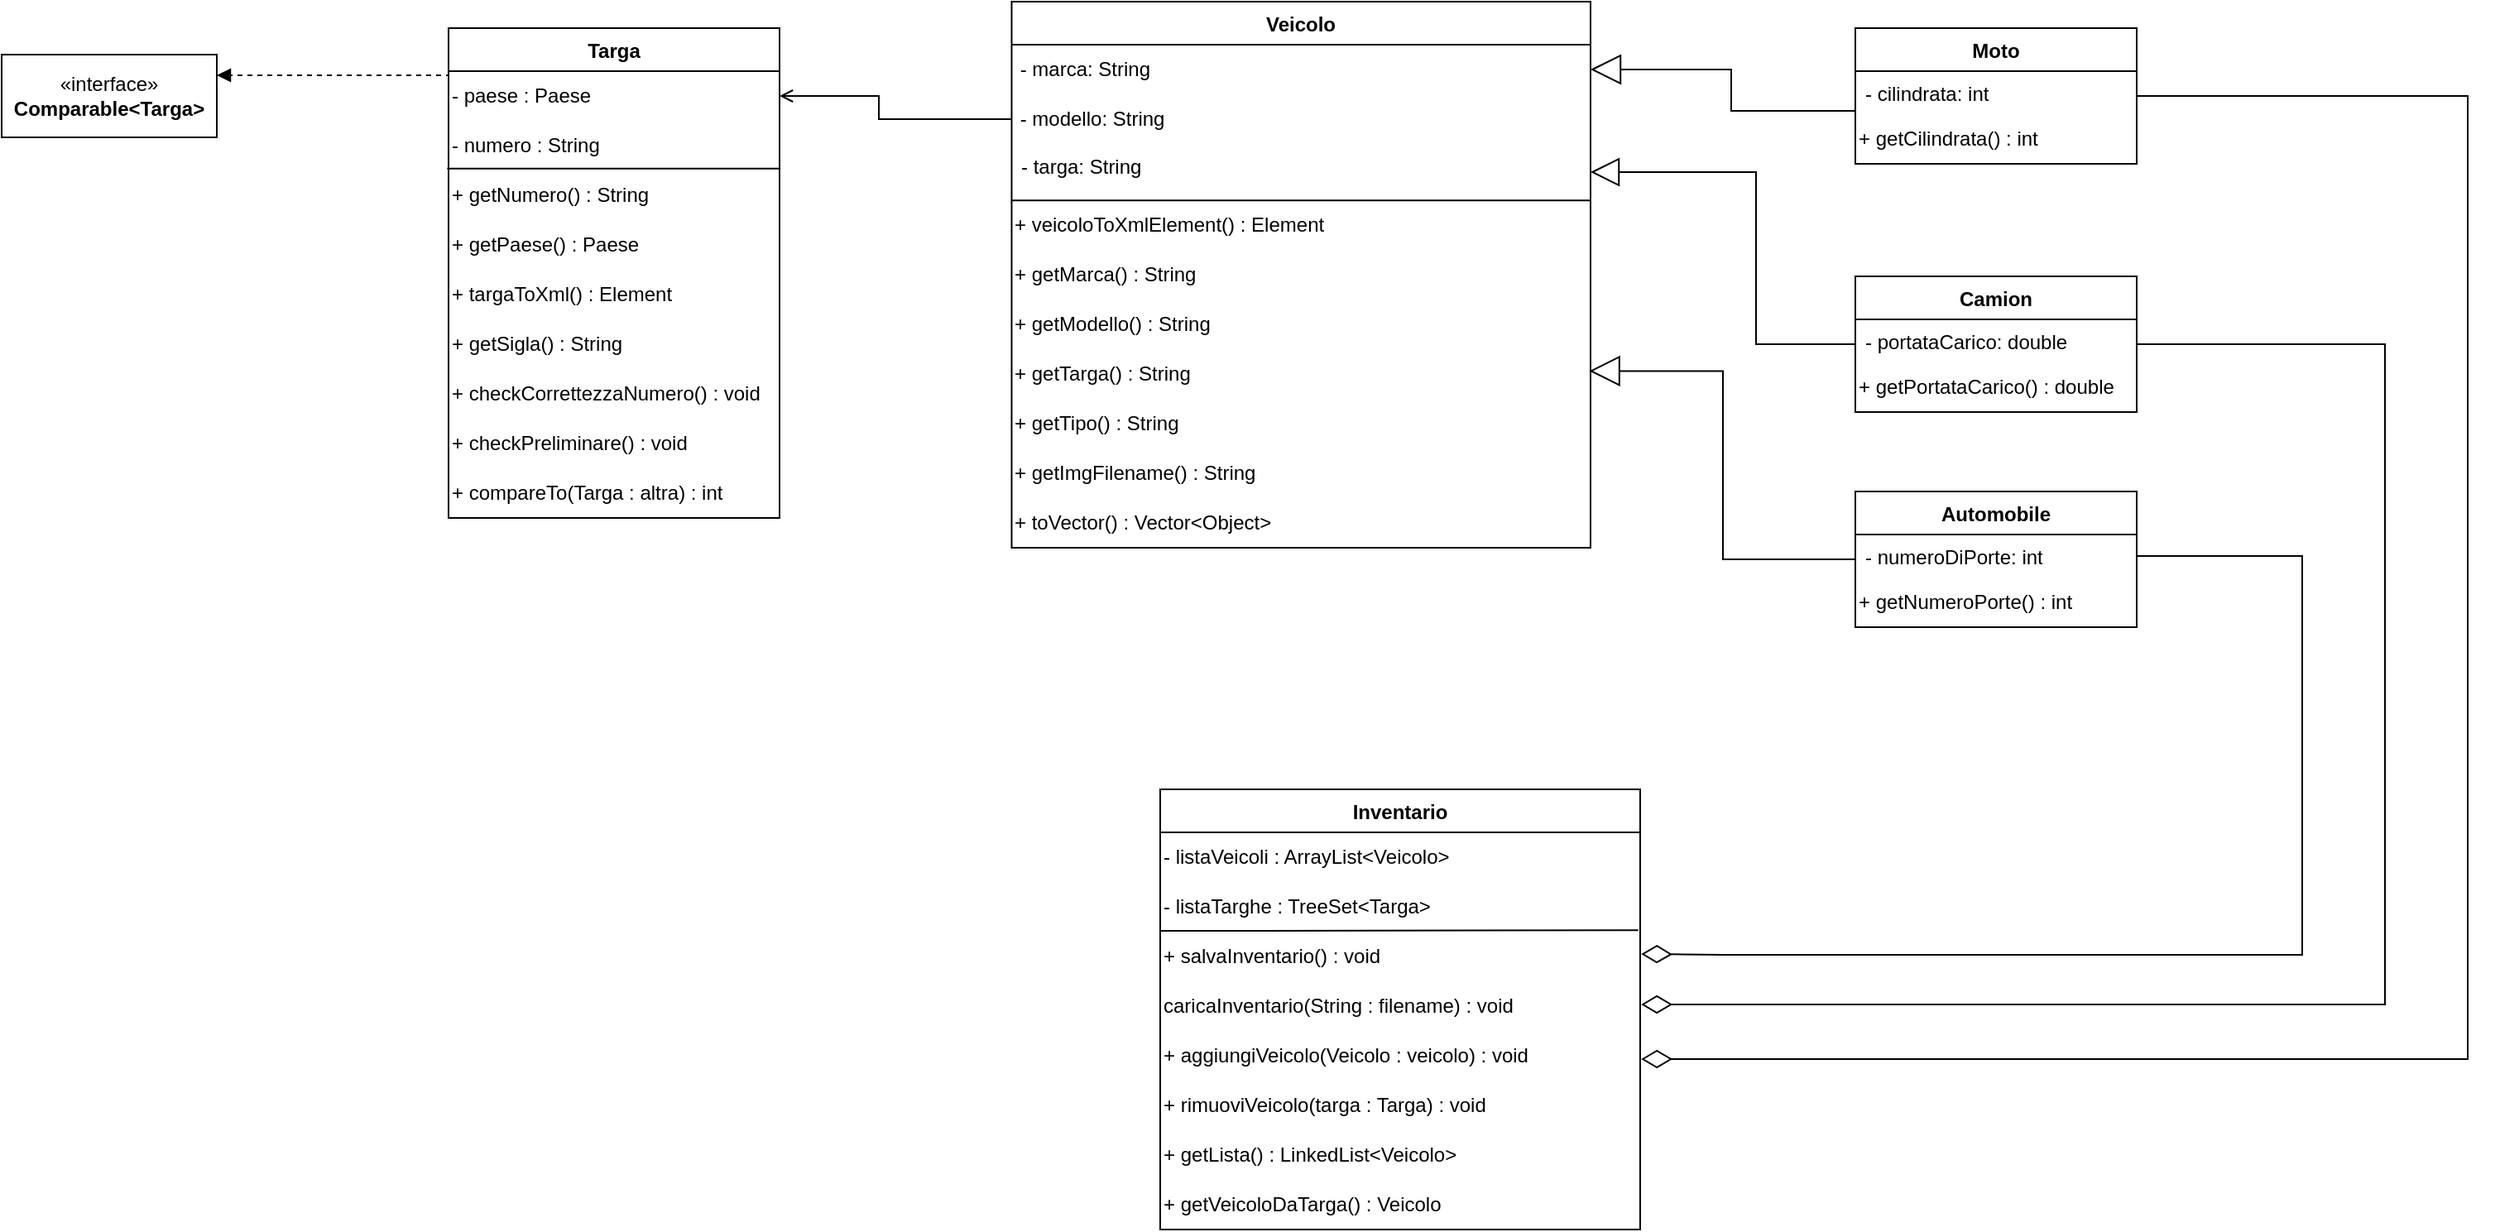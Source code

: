 <mxfile version="21.2.1" type="device">
  <diagram name="Pagina-1" id="ZQ5-l5cjn5UrUCENAF6d">
    <mxGraphModel dx="3860" dy="1286" grid="1" gridSize="10" guides="1" tooltips="1" connect="1" arrows="1" fold="1" page="1" pageScale="1" pageWidth="827" pageHeight="1169" background="#ffffff" math="0" shadow="0">
      <root>
        <mxCell id="0" />
        <mxCell id="1" parent="0" />
        <mxCell id="o19TN9VWnDuEwEoR0PHX-1" value="Veicolo" style="swimlane;fontStyle=1;align=center;verticalAlign=top;childLayout=stackLayout;horizontal=1;startSize=26;horizontalStack=0;resizeParent=1;resizeParentMax=0;resizeLast=0;collapsible=1;marginBottom=0;whiteSpace=wrap;html=1;" parent="1" vertex="1">
          <mxGeometry x="-469.76" y="44" width="349.76" height="330" as="geometry">
            <mxRectangle x="-119.76" y="44" width="80" height="30" as="alternateBounds" />
          </mxGeometry>
        </mxCell>
        <mxCell id="o19TN9VWnDuEwEoR0PHX-5" value="&amp;nbsp;- marca: String" style="text;html=1;align=left;verticalAlign=middle;resizable=0;points=[];autosize=1;strokeColor=none;fillColor=none;" parent="o19TN9VWnDuEwEoR0PHX-1" vertex="1">
          <mxGeometry y="26" width="349.76" height="30" as="geometry" />
        </mxCell>
        <mxCell id="o19TN9VWnDuEwEoR0PHX-6" value="&amp;nbsp;- modello: String" style="text;html=1;align=left;verticalAlign=middle;resizable=0;points=[];autosize=1;strokeColor=none;fillColor=none;" parent="o19TN9VWnDuEwEoR0PHX-1" vertex="1">
          <mxGeometry y="56" width="349.76" height="30" as="geometry" />
        </mxCell>
        <mxCell id="o19TN9VWnDuEwEoR0PHX-2" value="- targa: String" style="text;strokeColor=none;fillColor=none;align=left;verticalAlign=top;spacingLeft=4;spacingRight=4;overflow=hidden;rotatable=0;points=[[0,0.5],[1,0.5]];portConstraint=eastwest;whiteSpace=wrap;html=1;" parent="o19TN9VWnDuEwEoR0PHX-1" vertex="1">
          <mxGeometry y="86" width="349.76" height="34" as="geometry" />
        </mxCell>
        <mxCell id="IU3TJgWWl2ZIAjCAOZcy-1" value="+ veicoloToXmlElement() : Element" style="text;html=1;align=left;verticalAlign=middle;resizable=0;points=[];autosize=1;strokeColor=none;fillColor=none;" parent="o19TN9VWnDuEwEoR0PHX-1" vertex="1">
          <mxGeometry y="120" width="349.76" height="30" as="geometry" />
        </mxCell>
        <mxCell id="IU3TJgWWl2ZIAjCAOZcy-2" value="" style="endArrow=none;html=1;rounded=0;exitX=-0.001;exitY=1.003;exitDx=0;exitDy=0;exitPerimeter=0;entryX=1.001;entryY=1.003;entryDx=0;entryDy=0;entryPerimeter=0;" parent="o19TN9VWnDuEwEoR0PHX-1" source="o19TN9VWnDuEwEoR0PHX-2" target="o19TN9VWnDuEwEoR0PHX-2" edge="1">
          <mxGeometry width="50" height="50" relative="1" as="geometry">
            <mxPoint x="150" y="196" as="sourcePoint" />
            <mxPoint x="240" y="116" as="targetPoint" />
          </mxGeometry>
        </mxCell>
        <mxCell id="GenZX2pdnt2eT4m3DLBi-1" value="+ getMarca() : String" style="text;html=1;align=left;verticalAlign=middle;resizable=0;points=[];autosize=1;strokeColor=none;fillColor=none;" parent="o19TN9VWnDuEwEoR0PHX-1" vertex="1">
          <mxGeometry y="150" width="349.76" height="30" as="geometry" />
        </mxCell>
        <mxCell id="GenZX2pdnt2eT4m3DLBi-2" value="+ getModello() : String" style="text;html=1;align=left;verticalAlign=middle;resizable=0;points=[];autosize=1;strokeColor=none;fillColor=none;" parent="o19TN9VWnDuEwEoR0PHX-1" vertex="1">
          <mxGeometry y="180" width="349.76" height="30" as="geometry" />
        </mxCell>
        <mxCell id="GenZX2pdnt2eT4m3DLBi-3" value="+ getTarga() : String" style="text;html=1;align=left;verticalAlign=middle;resizable=0;points=[];autosize=1;strokeColor=none;fillColor=none;" parent="o19TN9VWnDuEwEoR0PHX-1" vertex="1">
          <mxGeometry y="210" width="349.76" height="30" as="geometry" />
        </mxCell>
        <mxCell id="Bj7tE0slTyE2jY2djujz-1" value="+ getTipo() : String" style="text;html=1;align=left;verticalAlign=middle;resizable=0;points=[];autosize=1;strokeColor=none;fillColor=none;" vertex="1" parent="o19TN9VWnDuEwEoR0PHX-1">
          <mxGeometry y="240" width="349.76" height="30" as="geometry" />
        </mxCell>
        <mxCell id="Bj7tE0slTyE2jY2djujz-2" value="+ getImgFilename() : String" style="text;html=1;align=left;verticalAlign=middle;resizable=0;points=[];autosize=1;strokeColor=none;fillColor=none;" vertex="1" parent="o19TN9VWnDuEwEoR0PHX-1">
          <mxGeometry y="270" width="349.76" height="30" as="geometry" />
        </mxCell>
        <mxCell id="Bj7tE0slTyE2jY2djujz-3" value="+ toVector() : Vector&amp;lt;Object&amp;gt;" style="text;html=1;align=left;verticalAlign=middle;resizable=0;points=[];autosize=1;strokeColor=none;fillColor=none;" vertex="1" parent="o19TN9VWnDuEwEoR0PHX-1">
          <mxGeometry y="300" width="349.76" height="30" as="geometry" />
        </mxCell>
        <mxCell id="Bj7tE0slTyE2jY2djujz-20" style="edgeStyle=orthogonalEdgeStyle;rounded=0;orthogonalLoop=1;jettySize=auto;html=1;entryX=0.998;entryY=0.441;entryDx=0;entryDy=0;entryPerimeter=0;endArrow=block;endFill=0;endSize=16;" edge="1" parent="1" source="o19TN9VWnDuEwEoR0PHX-7" target="GenZX2pdnt2eT4m3DLBi-3">
          <mxGeometry relative="1" as="geometry">
            <Array as="points">
              <mxPoint x="-40" y="381" />
              <mxPoint x="-40" y="267" />
            </Array>
          </mxGeometry>
        </mxCell>
        <mxCell id="o19TN9VWnDuEwEoR0PHX-7" value="Automobile" style="swimlane;fontStyle=1;align=center;verticalAlign=top;childLayout=stackLayout;horizontal=1;startSize=26;horizontalStack=0;resizeParent=1;resizeParentMax=0;resizeLast=0;collapsible=1;marginBottom=0;whiteSpace=wrap;html=1;" parent="1" vertex="1">
          <mxGeometry x="40" y="340" width="170" height="82" as="geometry" />
        </mxCell>
        <mxCell id="o19TN9VWnDuEwEoR0PHX-8" value="- numeroDiPorte: int" style="text;strokeColor=none;fillColor=none;align=left;verticalAlign=top;spacingLeft=4;spacingRight=4;overflow=hidden;rotatable=0;points=[[0,0.5],[1,0.5]];portConstraint=eastwest;whiteSpace=wrap;html=1;" parent="o19TN9VWnDuEwEoR0PHX-7" vertex="1">
          <mxGeometry y="26" width="170" height="26" as="geometry" />
        </mxCell>
        <mxCell id="GenZX2pdnt2eT4m3DLBi-6" value="+ getNumeroPorte() : int" style="text;html=1;align=left;verticalAlign=middle;resizable=0;points=[];autosize=1;strokeColor=none;fillColor=none;" parent="o19TN9VWnDuEwEoR0PHX-7" vertex="1">
          <mxGeometry y="52" width="170" height="30" as="geometry" />
        </mxCell>
        <mxCell id="IU3TJgWWl2ZIAjCAOZcy-4" style="edgeStyle=orthogonalEdgeStyle;rounded=0;orthogonalLoop=1;jettySize=auto;html=1;entryX=1;entryY=0.5;entryDx=0;entryDy=0;endArrow=block;endFill=0;endSize=15;" parent="1" source="o19TN9VWnDuEwEoR0PHX-11" target="o19TN9VWnDuEwEoR0PHX-2" edge="1">
          <mxGeometry relative="1" as="geometry">
            <mxPoint x="-200" y="260" as="targetPoint" />
            <Array as="points">
              <mxPoint x="-20" y="251" />
              <mxPoint x="-20" y="147" />
            </Array>
          </mxGeometry>
        </mxCell>
        <mxCell id="Bj7tE0slTyE2jY2djujz-27" style="edgeStyle=orthogonalEdgeStyle;rounded=0;orthogonalLoop=1;jettySize=auto;html=1;entryX=1.002;entryY=0.463;entryDx=0;entryDy=0;entryPerimeter=0;endArrow=diamondThin;endFill=0;endSize=16;" edge="1" parent="1" source="o19TN9VWnDuEwEoR0PHX-11" target="Bj7tE0slTyE2jY2djujz-23">
          <mxGeometry relative="1" as="geometry">
            <mxPoint x="-89" y="640" as="targetPoint" />
            <Array as="points">
              <mxPoint x="360" y="251" />
              <mxPoint x="360" y="650" />
              <mxPoint x="-89" y="650" />
            </Array>
          </mxGeometry>
        </mxCell>
        <mxCell id="o19TN9VWnDuEwEoR0PHX-11" value="Camion" style="swimlane;fontStyle=1;align=center;verticalAlign=top;childLayout=stackLayout;horizontal=1;startSize=26;horizontalStack=0;resizeParent=1;resizeParentMax=0;resizeLast=0;collapsible=1;marginBottom=0;whiteSpace=wrap;html=1;" parent="1" vertex="1">
          <mxGeometry x="40" y="210" width="170" height="82" as="geometry" />
        </mxCell>
        <mxCell id="o19TN9VWnDuEwEoR0PHX-12" value="- portataCarico: double" style="text;strokeColor=none;fillColor=none;align=left;verticalAlign=top;spacingLeft=4;spacingRight=4;overflow=hidden;rotatable=0;points=[[0,0.5],[1,0.5]];portConstraint=eastwest;whiteSpace=wrap;html=1;" parent="o19TN9VWnDuEwEoR0PHX-11" vertex="1">
          <mxGeometry y="26" width="170" height="26" as="geometry" />
        </mxCell>
        <mxCell id="GenZX2pdnt2eT4m3DLBi-4" value="+ getPortataCarico() : double" style="text;html=1;align=left;verticalAlign=middle;resizable=0;points=[];autosize=1;strokeColor=none;fillColor=none;" parent="o19TN9VWnDuEwEoR0PHX-11" vertex="1">
          <mxGeometry y="52" width="170" height="30" as="geometry" />
        </mxCell>
        <mxCell id="Bj7tE0slTyE2jY2djujz-19" style="edgeStyle=orthogonalEdgeStyle;rounded=0;orthogonalLoop=1;jettySize=auto;html=1;endArrow=block;endFill=0;endSize=16;" edge="1" parent="1" source="o19TN9VWnDuEwEoR0PHX-15" target="o19TN9VWnDuEwEoR0PHX-5">
          <mxGeometry relative="1" as="geometry">
            <Array as="points">
              <mxPoint x="-35" y="110" />
              <mxPoint x="-35" y="85" />
            </Array>
          </mxGeometry>
        </mxCell>
        <mxCell id="Bj7tE0slTyE2jY2djujz-26" style="edgeStyle=orthogonalEdgeStyle;rounded=0;orthogonalLoop=1;jettySize=auto;html=1;entryX=1.002;entryY=0.551;entryDx=0;entryDy=0;entryPerimeter=0;endArrow=diamondThin;endFill=0;endSize=16;" edge="1" parent="1" source="o19TN9VWnDuEwEoR0PHX-15" target="ssf5A74IMco0RV1IzMgl-1">
          <mxGeometry relative="1" as="geometry">
            <Array as="points">
              <mxPoint x="410" y="101" />
              <mxPoint x="410" y="683" />
              <mxPoint x="-89" y="683" />
            </Array>
          </mxGeometry>
        </mxCell>
        <mxCell id="o19TN9VWnDuEwEoR0PHX-15" value="Moto" style="swimlane;fontStyle=1;align=center;verticalAlign=top;childLayout=stackLayout;horizontal=1;startSize=26;horizontalStack=0;resizeParent=1;resizeParentMax=0;resizeLast=0;collapsible=1;marginBottom=0;whiteSpace=wrap;html=1;" parent="1" vertex="1">
          <mxGeometry x="40" y="60" width="170" height="82" as="geometry" />
        </mxCell>
        <mxCell id="o19TN9VWnDuEwEoR0PHX-16" value="- cilindrata: int" style="text;strokeColor=none;fillColor=none;align=left;verticalAlign=top;spacingLeft=4;spacingRight=4;overflow=hidden;rotatable=0;points=[[0,0.5],[1,0.5]];portConstraint=eastwest;whiteSpace=wrap;html=1;" parent="o19TN9VWnDuEwEoR0PHX-15" vertex="1">
          <mxGeometry y="26" width="170" height="26" as="geometry" />
        </mxCell>
        <mxCell id="GenZX2pdnt2eT4m3DLBi-5" value="+ getCilindrata() : int" style="text;html=1;align=left;verticalAlign=middle;resizable=0;points=[];autosize=1;strokeColor=none;fillColor=none;" parent="o19TN9VWnDuEwEoR0PHX-15" vertex="1">
          <mxGeometry y="52" width="170" height="30" as="geometry" />
        </mxCell>
        <mxCell id="o19TN9VWnDuEwEoR0PHX-22" value="Inventario" style="swimlane;fontStyle=1;align=center;verticalAlign=top;childLayout=stackLayout;horizontal=1;startSize=26;horizontalStack=0;resizeParent=1;resizeParentMax=0;resizeLast=0;collapsible=1;marginBottom=0;whiteSpace=wrap;html=1;" parent="1" vertex="1">
          <mxGeometry x="-380" y="520" width="290" height="266" as="geometry" />
        </mxCell>
        <mxCell id="ssf5A74IMco0RV1IzMgl-3" value="- listaVeicoli : ArrayList&amp;lt;Veicolo&amp;gt;" style="text;html=1;align=left;verticalAlign=middle;resizable=0;points=[];autosize=1;strokeColor=none;fillColor=none;" parent="o19TN9VWnDuEwEoR0PHX-22" vertex="1">
          <mxGeometry y="26" width="290" height="30" as="geometry" />
        </mxCell>
        <mxCell id="Bj7tE0slTyE2jY2djujz-22" value="- listaTarghe : TreeSet&amp;lt;Targa&amp;gt;" style="text;html=1;align=left;verticalAlign=middle;resizable=0;points=[];autosize=1;strokeColor=none;fillColor=none;" vertex="1" parent="o19TN9VWnDuEwEoR0PHX-22">
          <mxGeometry y="56" width="290" height="30" as="geometry" />
        </mxCell>
        <mxCell id="FbUWmucYcbotUtZO89L--1" value="+ salvaInventario() : void" style="text;html=1;align=left;verticalAlign=middle;resizable=0;points=[];autosize=1;strokeColor=none;fillColor=none;" parent="o19TN9VWnDuEwEoR0PHX-22" vertex="1">
          <mxGeometry y="86" width="290" height="30" as="geometry" />
        </mxCell>
        <mxCell id="Bj7tE0slTyE2jY2djujz-23" value="caricaInventario(String : filename) : void" style="text;html=1;align=left;verticalAlign=middle;resizable=0;points=[];autosize=1;strokeColor=none;fillColor=none;" vertex="1" parent="o19TN9VWnDuEwEoR0PHX-22">
          <mxGeometry y="116" width="290" height="30" as="geometry" />
        </mxCell>
        <mxCell id="ssf5A74IMco0RV1IzMgl-1" value="+ aggiungiVeicolo(Veicolo : veicolo) : void" style="text;html=1;align=left;verticalAlign=middle;resizable=0;points=[];autosize=1;strokeColor=none;fillColor=none;" parent="o19TN9VWnDuEwEoR0PHX-22" vertex="1">
          <mxGeometry y="146" width="290" height="30" as="geometry" />
        </mxCell>
        <mxCell id="ssf5A74IMco0RV1IzMgl-2" value="+ rimuoviVeicolo(targa : Targa) : void" style="text;html=1;align=left;verticalAlign=middle;resizable=0;points=[];autosize=1;strokeColor=none;fillColor=none;" parent="o19TN9VWnDuEwEoR0PHX-22" vertex="1">
          <mxGeometry y="176" width="290" height="30" as="geometry" />
        </mxCell>
        <mxCell id="ssf5A74IMco0RV1IzMgl-6" value="" style="endArrow=none;html=1;rounded=0;exitX=0;exitY=-0.015;exitDx=0;exitDy=0;exitPerimeter=0;entryX=0.996;entryY=-0.029;entryDx=0;entryDy=0;entryPerimeter=0;" parent="o19TN9VWnDuEwEoR0PHX-22" source="FbUWmucYcbotUtZO89L--1" target="FbUWmucYcbotUtZO89L--1" edge="1">
          <mxGeometry width="50" height="50" relative="1" as="geometry">
            <mxPoint x="60" y="10" as="sourcePoint" />
            <mxPoint x="110" y="-40" as="targetPoint" />
          </mxGeometry>
        </mxCell>
        <mxCell id="Bj7tE0slTyE2jY2djujz-24" value="+ getLista() : LinkedList&amp;lt;Veicolo&amp;gt;" style="text;html=1;align=left;verticalAlign=middle;resizable=0;points=[];autosize=1;strokeColor=none;fillColor=none;" vertex="1" parent="o19TN9VWnDuEwEoR0PHX-22">
          <mxGeometry y="206" width="290" height="30" as="geometry" />
        </mxCell>
        <mxCell id="Bj7tE0slTyE2jY2djujz-25" value="+ getVeicoloDaTarga() : Veicolo" style="text;html=1;align=left;verticalAlign=middle;resizable=0;points=[];autosize=1;strokeColor=none;fillColor=none;" vertex="1" parent="o19TN9VWnDuEwEoR0PHX-22">
          <mxGeometry y="236" width="290" height="30" as="geometry" />
        </mxCell>
        <mxCell id="IU3TJgWWl2ZIAjCAOZcy-6" value="Targa" style="swimlane;fontStyle=1;align=center;verticalAlign=top;childLayout=stackLayout;horizontal=1;startSize=26;horizontalStack=0;resizeParent=1;resizeParentMax=0;resizeLast=0;collapsible=1;marginBottom=0;whiteSpace=wrap;html=1;" parent="1" vertex="1">
          <mxGeometry x="-810" y="60" width="200" height="296" as="geometry" />
        </mxCell>
        <mxCell id="EMO-JnQK1Wu9GcKF2DFz-1" value="- paese : Paese" style="text;html=1;align=left;verticalAlign=middle;resizable=0;points=[];autosize=1;strokeColor=none;fillColor=none;" parent="IU3TJgWWl2ZIAjCAOZcy-6" vertex="1">
          <mxGeometry y="26" width="200" height="30" as="geometry" />
        </mxCell>
        <mxCell id="EMO-JnQK1Wu9GcKF2DFz-3" value="- numero : String" style="text;html=1;align=left;verticalAlign=middle;resizable=0;points=[];autosize=1;strokeColor=none;fillColor=none;" parent="IU3TJgWWl2ZIAjCAOZcy-6" vertex="1">
          <mxGeometry y="56" width="200" height="30" as="geometry" />
        </mxCell>
        <mxCell id="Bj7tE0slTyE2jY2djujz-11" value="+ getNumero() : String" style="text;html=1;align=left;verticalAlign=middle;resizable=0;points=[];autosize=1;strokeColor=none;fillColor=none;" vertex="1" parent="IU3TJgWWl2ZIAjCAOZcy-6">
          <mxGeometry y="86" width="200" height="30" as="geometry" />
        </mxCell>
        <mxCell id="Bj7tE0slTyE2jY2djujz-12" value="+ getPaese() : Paese" style="text;html=1;align=left;verticalAlign=middle;resizable=0;points=[];autosize=1;strokeColor=none;fillColor=none;" vertex="1" parent="IU3TJgWWl2ZIAjCAOZcy-6">
          <mxGeometry y="116" width="200" height="30" as="geometry" />
        </mxCell>
        <mxCell id="Bj7tE0slTyE2jY2djujz-14" value="+ targaToXml() : Element" style="text;html=1;align=left;verticalAlign=middle;resizable=0;points=[];autosize=1;strokeColor=none;fillColor=none;" vertex="1" parent="IU3TJgWWl2ZIAjCAOZcy-6">
          <mxGeometry y="146" width="200" height="30" as="geometry" />
        </mxCell>
        <mxCell id="Bj7tE0slTyE2jY2djujz-15" value="+ getSigla() : String" style="text;html=1;align=left;verticalAlign=middle;resizable=0;points=[];autosize=1;strokeColor=none;fillColor=none;" vertex="1" parent="IU3TJgWWl2ZIAjCAOZcy-6">
          <mxGeometry y="176" width="200" height="30" as="geometry" />
        </mxCell>
        <mxCell id="Bj7tE0slTyE2jY2djujz-16" value="+ checkCorrettezzaNumero() : void" style="text;html=1;align=left;verticalAlign=middle;resizable=0;points=[];autosize=1;strokeColor=none;fillColor=none;" vertex="1" parent="IU3TJgWWl2ZIAjCAOZcy-6">
          <mxGeometry y="206" width="200" height="30" as="geometry" />
        </mxCell>
        <mxCell id="Bj7tE0slTyE2jY2djujz-17" value="+ checkPreliminare() : void" style="text;html=1;align=left;verticalAlign=middle;resizable=0;points=[];autosize=1;strokeColor=none;fillColor=none;" vertex="1" parent="IU3TJgWWl2ZIAjCAOZcy-6">
          <mxGeometry y="236" width="200" height="30" as="geometry" />
        </mxCell>
        <mxCell id="Bj7tE0slTyE2jY2djujz-18" value="+ compareTo(Targa : altra) : int" style="text;html=1;align=left;verticalAlign=middle;resizable=0;points=[];autosize=1;strokeColor=none;fillColor=none;" vertex="1" parent="IU3TJgWWl2ZIAjCAOZcy-6">
          <mxGeometry y="266" width="200" height="30" as="geometry" />
        </mxCell>
        <mxCell id="Bj7tE0slTyE2jY2djujz-21" value="" style="endArrow=none;html=1;rounded=0;exitX=-0.004;exitY=-0.036;exitDx=0;exitDy=0;exitPerimeter=0;entryX=1.003;entryY=-0.036;entryDx=0;entryDy=0;entryPerimeter=0;" edge="1" parent="IU3TJgWWl2ZIAjCAOZcy-6">
          <mxGeometry width="50" height="50" relative="1" as="geometry">
            <mxPoint x="-0.8" y="84.92" as="sourcePoint" />
            <mxPoint x="200.6" y="84.92" as="targetPoint" />
          </mxGeometry>
        </mxCell>
        <mxCell id="IU3TJgWWl2ZIAjCAOZcy-10" style="edgeStyle=orthogonalEdgeStyle;rounded=0;orthogonalLoop=1;jettySize=auto;html=1;endArrow=open;endFill=0;" parent="1" source="o19TN9VWnDuEwEoR0PHX-6" target="EMO-JnQK1Wu9GcKF2DFz-1" edge="1">
          <mxGeometry relative="1" as="geometry">
            <Array as="points">
              <mxPoint x="-550" y="115" />
              <mxPoint x="-550" y="101" />
            </Array>
          </mxGeometry>
        </mxCell>
        <mxCell id="Bj7tE0slTyE2jY2djujz-6" value="«interface»&lt;br&gt;&lt;b&gt;Comparable&amp;lt;Targa&amp;gt;&lt;/b&gt;" style="html=1;whiteSpace=wrap;" vertex="1" parent="1">
          <mxGeometry x="-1080" y="76" width="130" height="50" as="geometry" />
        </mxCell>
        <mxCell id="Bj7tE0slTyE2jY2djujz-8" style="edgeStyle=orthogonalEdgeStyle;rounded=0;orthogonalLoop=1;jettySize=auto;html=1;entryX=1;entryY=0.25;entryDx=0;entryDy=0;exitX=0;exitY=0.133;exitDx=0;exitDy=0;exitPerimeter=0;dashed=1;endArrow=block;endFill=1;" edge="1" parent="1" source="EMO-JnQK1Wu9GcKF2DFz-1" target="Bj7tE0slTyE2jY2djujz-6">
          <mxGeometry relative="1" as="geometry">
            <Array as="points">
              <mxPoint x="-950" y="89" />
            </Array>
          </mxGeometry>
        </mxCell>
        <mxCell id="Bj7tE0slTyE2jY2djujz-28" style="edgeStyle=orthogonalEdgeStyle;rounded=0;orthogonalLoop=1;jettySize=auto;html=1;entryX=1.002;entryY=0.45;entryDx=0;entryDy=0;entryPerimeter=0;endArrow=diamondThin;endFill=0;endSize=16;" edge="1" parent="1" source="o19TN9VWnDuEwEoR0PHX-8" target="FbUWmucYcbotUtZO89L--1">
          <mxGeometry relative="1" as="geometry">
            <mxPoint x="-70" y="620" as="targetPoint" />
            <Array as="points">
              <mxPoint x="310" y="379" />
              <mxPoint x="310" y="620" />
              <mxPoint x="-40" y="620" />
            </Array>
          </mxGeometry>
        </mxCell>
      </root>
    </mxGraphModel>
  </diagram>
</mxfile>
